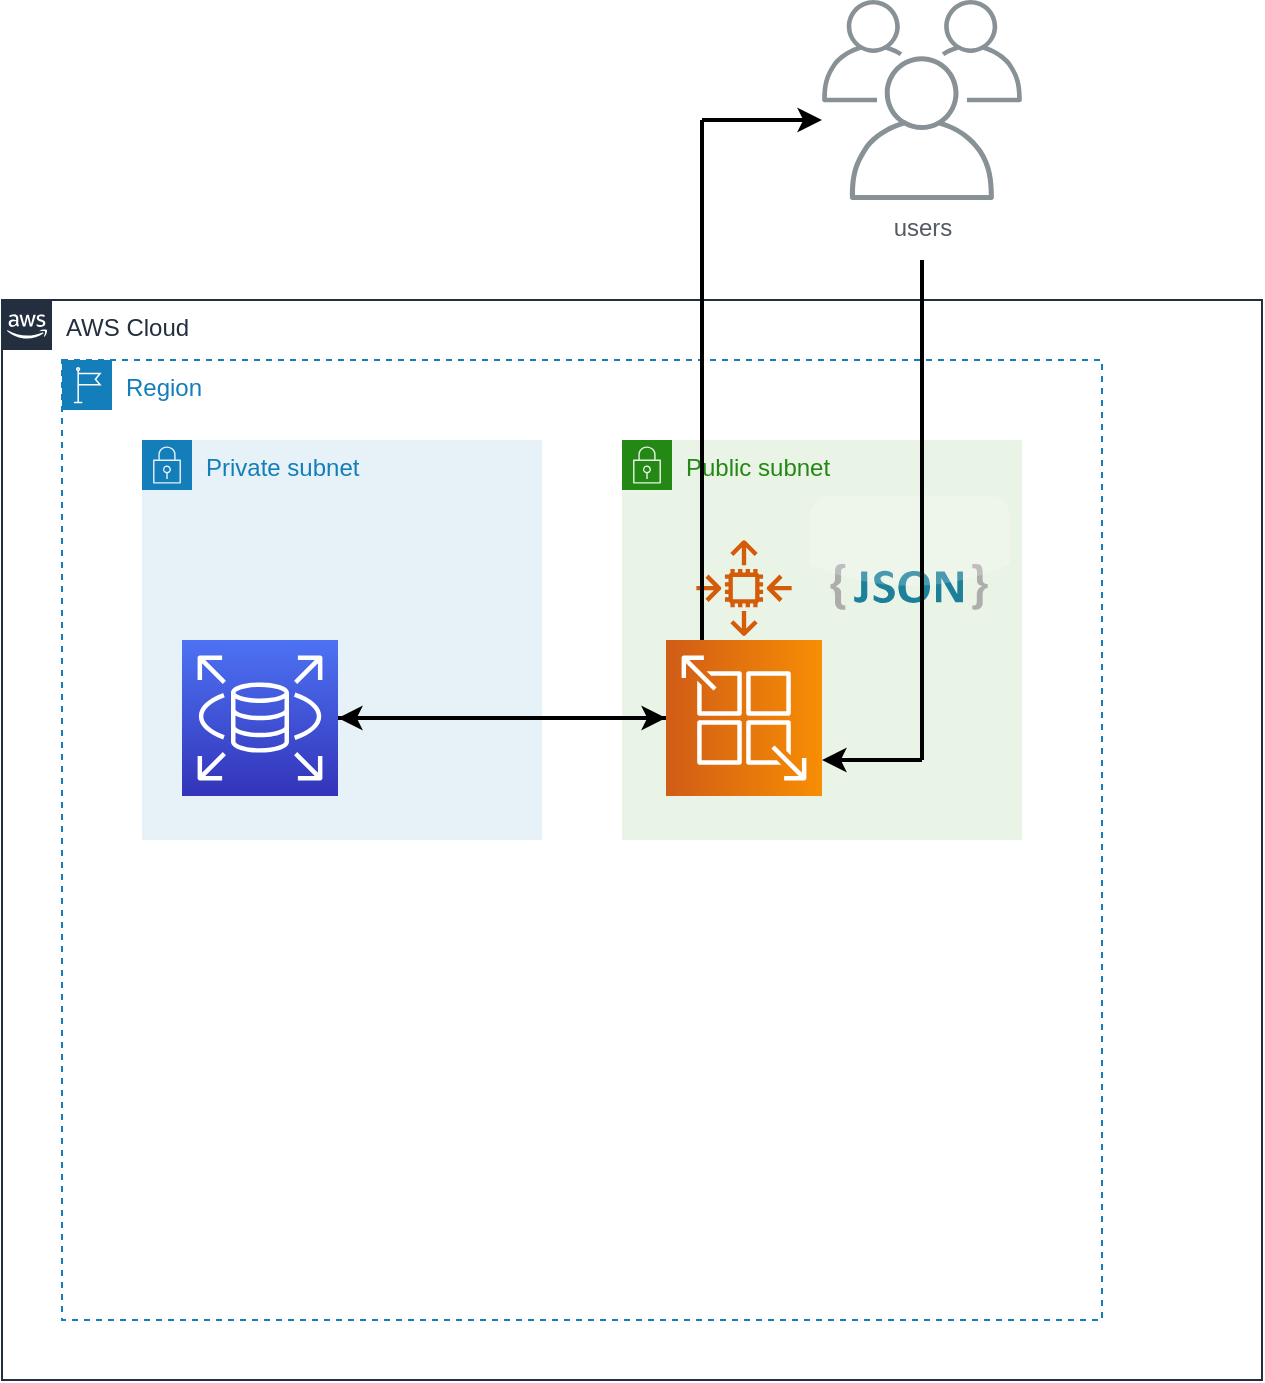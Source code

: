 <mxfile version="20.5.1" type="github">
  <diagram id="7r52QbRG1SOnmnhvZGQe" name="Página-1">
    <mxGraphModel dx="830" dy="1704" grid="1" gridSize="10" guides="1" tooltips="1" connect="1" arrows="1" fold="1" page="1" pageScale="1" pageWidth="827" pageHeight="1169" math="0" shadow="0">
      <root>
        <mxCell id="0" />
        <mxCell id="1" parent="0" />
        <mxCell id="2p6uh4pjQ9wnQeHXQtB_-2" value="Region" style="points=[[0,0],[0.25,0],[0.5,0],[0.75,0],[1,0],[1,0.25],[1,0.5],[1,0.75],[1,1],[0.75,1],[0.5,1],[0.25,1],[0,1],[0,0.75],[0,0.5],[0,0.25]];outlineConnect=0;gradientColor=none;html=1;whiteSpace=wrap;fontSize=12;fontStyle=0;container=1;pointerEvents=0;collapsible=0;recursiveResize=0;shape=mxgraph.aws4.group;grIcon=mxgraph.aws4.group_region;strokeColor=#147EBA;fillColor=none;verticalAlign=top;align=left;spacingLeft=30;fontColor=#147EBA;dashed=1;" vertex="1" parent="1">
          <mxGeometry x="40" y="40" width="520" height="480" as="geometry" />
        </mxCell>
        <mxCell id="2p6uh4pjQ9wnQeHXQtB_-3" value="AWS Cloud" style="points=[[0,0],[0.25,0],[0.5,0],[0.75,0],[1,0],[1,0.25],[1,0.5],[1,0.75],[1,1],[0.75,1],[0.5,1],[0.25,1],[0,1],[0,0.75],[0,0.5],[0,0.25]];outlineConnect=0;gradientColor=none;html=1;whiteSpace=wrap;fontSize=12;fontStyle=0;container=1;pointerEvents=0;collapsible=0;recursiveResize=0;shape=mxgraph.aws4.group;grIcon=mxgraph.aws4.group_aws_cloud_alt;strokeColor=#232F3E;fillColor=none;verticalAlign=top;align=left;spacingLeft=30;fontColor=#232F3E;dashed=0;" vertex="1" parent="1">
          <mxGeometry x="10" y="10" width="630" height="540" as="geometry" />
        </mxCell>
        <mxCell id="2p6uh4pjQ9wnQeHXQtB_-4" value="Private subnet" style="points=[[0,0],[0.25,0],[0.5,0],[0.75,0],[1,0],[1,0.25],[1,0.5],[1,0.75],[1,1],[0.75,1],[0.5,1],[0.25,1],[0,1],[0,0.75],[0,0.5],[0,0.25]];outlineConnect=0;gradientColor=none;html=1;whiteSpace=wrap;fontSize=12;fontStyle=0;container=1;pointerEvents=0;collapsible=0;recursiveResize=0;shape=mxgraph.aws4.group;grIcon=mxgraph.aws4.group_security_group;grStroke=0;strokeColor=#147EBA;fillColor=#E6F2F8;verticalAlign=top;align=left;spacingLeft=30;fontColor=#147EBA;dashed=0;" vertex="1" parent="2p6uh4pjQ9wnQeHXQtB_-3">
          <mxGeometry x="70" y="70" width="200" height="200" as="geometry" />
        </mxCell>
        <mxCell id="2p6uh4pjQ9wnQeHXQtB_-5" value="" style="sketch=0;points=[[0,0,0],[0.25,0,0],[0.5,0,0],[0.75,0,0],[1,0,0],[0,1,0],[0.25,1,0],[0.5,1,0],[0.75,1,0],[1,1,0],[0,0.25,0],[0,0.5,0],[0,0.75,0],[1,0.25,0],[1,0.5,0],[1,0.75,0]];outlineConnect=0;fontColor=#232F3E;gradientColor=#4D72F3;gradientDirection=north;fillColor=#3334B9;strokeColor=#ffffff;dashed=0;verticalLabelPosition=bottom;verticalAlign=top;align=center;html=1;fontSize=12;fontStyle=0;aspect=fixed;shape=mxgraph.aws4.resourceIcon;resIcon=mxgraph.aws4.rds;" vertex="1" parent="2p6uh4pjQ9wnQeHXQtB_-4">
          <mxGeometry x="20" y="100" width="78" height="78" as="geometry" />
        </mxCell>
        <mxCell id="2p6uh4pjQ9wnQeHXQtB_-6" value="Public subnet" style="points=[[0,0],[0.25,0],[0.5,0],[0.75,0],[1,0],[1,0.25],[1,0.5],[1,0.75],[1,1],[0.75,1],[0.5,1],[0.25,1],[0,1],[0,0.75],[0,0.5],[0,0.25]];outlineConnect=0;gradientColor=none;html=1;whiteSpace=wrap;fontSize=12;fontStyle=0;container=1;pointerEvents=0;collapsible=0;recursiveResize=0;shape=mxgraph.aws4.group;grIcon=mxgraph.aws4.group_security_group;grStroke=0;strokeColor=#248814;fillColor=#E9F3E6;verticalAlign=top;align=left;spacingLeft=30;fontColor=#248814;dashed=0;" vertex="1" parent="2p6uh4pjQ9wnQeHXQtB_-3">
          <mxGeometry x="310" y="70" width="200" height="200" as="geometry" />
        </mxCell>
        <mxCell id="2p6uh4pjQ9wnQeHXQtB_-11" value="" style="sketch=0;points=[[0,0,0],[0.25,0,0],[0.5,0,0],[0.75,0,0],[1,0,0],[0,1,0],[0.25,1,0],[0.5,1,0],[0.75,1,0],[1,1,0],[0,0.25,0],[0,0.5,0],[0,0.75,0],[1,0.25,0],[1,0.5,0],[1,0.75,0]];outlineConnect=0;fontColor=#232F3E;gradientColor=#F78E04;gradientDirection=north;fillColor=#D05C17;strokeColor=#ffffff;dashed=0;verticalLabelPosition=bottom;verticalAlign=top;align=center;html=1;fontSize=12;fontStyle=0;aspect=fixed;shape=mxgraph.aws4.resourceIcon;resIcon=mxgraph.aws4.app_runner;direction=south;" vertex="1" parent="2p6uh4pjQ9wnQeHXQtB_-6">
          <mxGeometry x="22" y="100" width="78" height="78" as="geometry" />
        </mxCell>
        <mxCell id="2p6uh4pjQ9wnQeHXQtB_-12" value="" style="sketch=0;outlineConnect=0;fontColor=#232F3E;gradientColor=none;fillColor=#D45B07;strokeColor=none;dashed=0;verticalLabelPosition=bottom;verticalAlign=top;align=center;html=1;fontSize=12;fontStyle=0;aspect=fixed;pointerEvents=1;shape=mxgraph.aws4.auto_scaling2;" vertex="1" parent="2p6uh4pjQ9wnQeHXQtB_-6">
          <mxGeometry x="37" y="50" width="48" height="48" as="geometry" />
        </mxCell>
        <mxCell id="2p6uh4pjQ9wnQeHXQtB_-17" value="" style="dashed=0;outlineConnect=0;html=1;align=center;labelPosition=center;verticalLabelPosition=bottom;verticalAlign=top;shape=mxgraph.webicons.json_2;gradientColor=#DFDEDE;strokeColor=#97D077;fillColor=none;" vertex="1" parent="2p6uh4pjQ9wnQeHXQtB_-6">
          <mxGeometry x="94" y="27.8" width="100" height="92.4" as="geometry" />
        </mxCell>
        <mxCell id="2p6uh4pjQ9wnQeHXQtB_-35" value="" style="endArrow=none;html=1;rounded=0;strokeWidth=2;" edge="1" parent="2p6uh4pjQ9wnQeHXQtB_-6">
          <mxGeometry width="50" height="50" relative="1" as="geometry">
            <mxPoint x="150" y="160" as="sourcePoint" />
            <mxPoint x="150" y="-90" as="targetPoint" />
          </mxGeometry>
        </mxCell>
        <mxCell id="2p6uh4pjQ9wnQeHXQtB_-36" value="" style="endArrow=classic;html=1;rounded=0;strokeWidth=2;" edge="1" parent="2p6uh4pjQ9wnQeHXQtB_-6">
          <mxGeometry width="50" height="50" relative="1" as="geometry">
            <mxPoint x="150" y="160" as="sourcePoint" />
            <mxPoint x="100" y="160" as="targetPoint" />
          </mxGeometry>
        </mxCell>
        <mxCell id="2p6uh4pjQ9wnQeHXQtB_-26" style="edgeStyle=none;rounded=0;orthogonalLoop=1;jettySize=auto;html=1;exitX=1;exitY=0.5;exitDx=0;exitDy=0;exitPerimeter=0;strokeWidth=2;" edge="1" parent="2p6uh4pjQ9wnQeHXQtB_-3" source="2p6uh4pjQ9wnQeHXQtB_-5" target="2p6uh4pjQ9wnQeHXQtB_-11">
          <mxGeometry relative="1" as="geometry" />
        </mxCell>
        <mxCell id="2p6uh4pjQ9wnQeHXQtB_-28" style="edgeStyle=none;rounded=0;orthogonalLoop=1;jettySize=auto;html=1;strokeWidth=2;" edge="1" parent="2p6uh4pjQ9wnQeHXQtB_-3" source="2p6uh4pjQ9wnQeHXQtB_-11" target="2p6uh4pjQ9wnQeHXQtB_-5">
          <mxGeometry relative="1" as="geometry" />
        </mxCell>
        <mxCell id="2p6uh4pjQ9wnQeHXQtB_-37" value="" style="endArrow=none;html=1;rounded=0;strokeWidth=2;" edge="1" parent="2p6uh4pjQ9wnQeHXQtB_-3">
          <mxGeometry width="50" height="50" relative="1" as="geometry">
            <mxPoint x="350" y="170" as="sourcePoint" />
            <mxPoint x="350" y="-90" as="targetPoint" />
          </mxGeometry>
        </mxCell>
        <mxCell id="2p6uh4pjQ9wnQeHXQtB_-38" value="" style="endArrow=classic;html=1;rounded=0;strokeWidth=2;" edge="1" parent="2p6uh4pjQ9wnQeHXQtB_-3">
          <mxGeometry width="50" height="50" relative="1" as="geometry">
            <mxPoint x="350" y="-90" as="sourcePoint" />
            <mxPoint x="410" y="-90" as="targetPoint" />
          </mxGeometry>
        </mxCell>
        <mxCell id="2p6uh4pjQ9wnQeHXQtB_-13" value="users" style="sketch=0;outlineConnect=0;gradientColor=none;fontColor=#545B64;strokeColor=none;fillColor=#879196;dashed=0;verticalLabelPosition=bottom;verticalAlign=top;align=center;html=1;fontSize=12;fontStyle=0;aspect=fixed;shape=mxgraph.aws4.illustration_users;pointerEvents=1" vertex="1" parent="1">
          <mxGeometry x="420" y="-140" width="100" height="100" as="geometry" />
        </mxCell>
      </root>
    </mxGraphModel>
  </diagram>
</mxfile>
